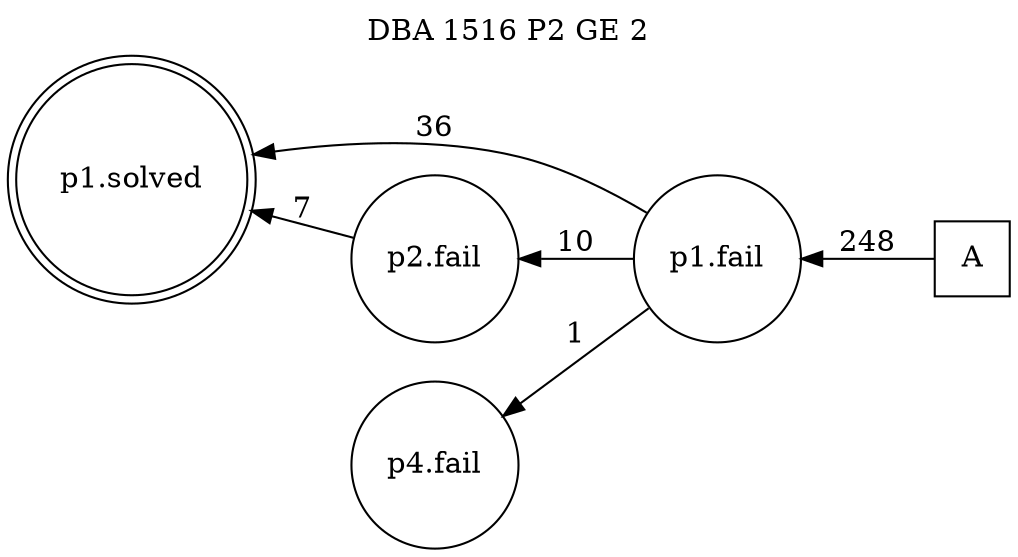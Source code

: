 digraph DBA_1516_P2_GE_2 {
labelloc="tl"
label= " DBA 1516 P2 GE 2 "
rankdir="RL";
graph [ size=" 10 , 10 !"]

"A" [shape="square" label="A"]
"p1.fail" [shape="circle" label="p1.fail"]
"p1.solved" [shape="doublecircle" label="p1.solved"]
"p2.fail" [shape="circle" label="p2.fail"]
"p4.fail" [shape="circle" label="p4.fail"]
"A" -> "p1.fail" [ label=248]
"p1.fail" -> "p1.solved" [ label=36]
"p1.fail" -> "p2.fail" [ label=10]
"p1.fail" -> "p4.fail" [ label=1]
"p2.fail" -> "p1.solved" [ label=7]
}
